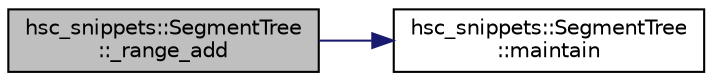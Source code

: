digraph "hsc_snippets::SegmentTree::_range_add"
{
 // INTERACTIVE_SVG=YES
 // LATEX_PDF_SIZE
  edge [fontname="Helvetica",fontsize="10",labelfontname="Helvetica",labelfontsize="10"];
  node [fontname="Helvetica",fontsize="10",shape=record];
  rankdir="LR";
  Node1 [label="hsc_snippets::SegmentTree\l::_range_add",height=0.2,width=0.4,color="black", fillcolor="grey75", style="filled", fontcolor="black",tooltip=" "];
  Node1 -> Node2 [color="midnightblue",fontsize="10",style="solid",fontname="Helvetica"];
  Node2 [label="hsc_snippets::SegmentTree\l::maintain",height=0.2,width=0.4,color="black", fillcolor="white", style="filled",URL="$classhsc__snippets_1_1_segment_tree.html#a5160973366b1c28d34b809939c2306d1",tooltip=" "];
}
